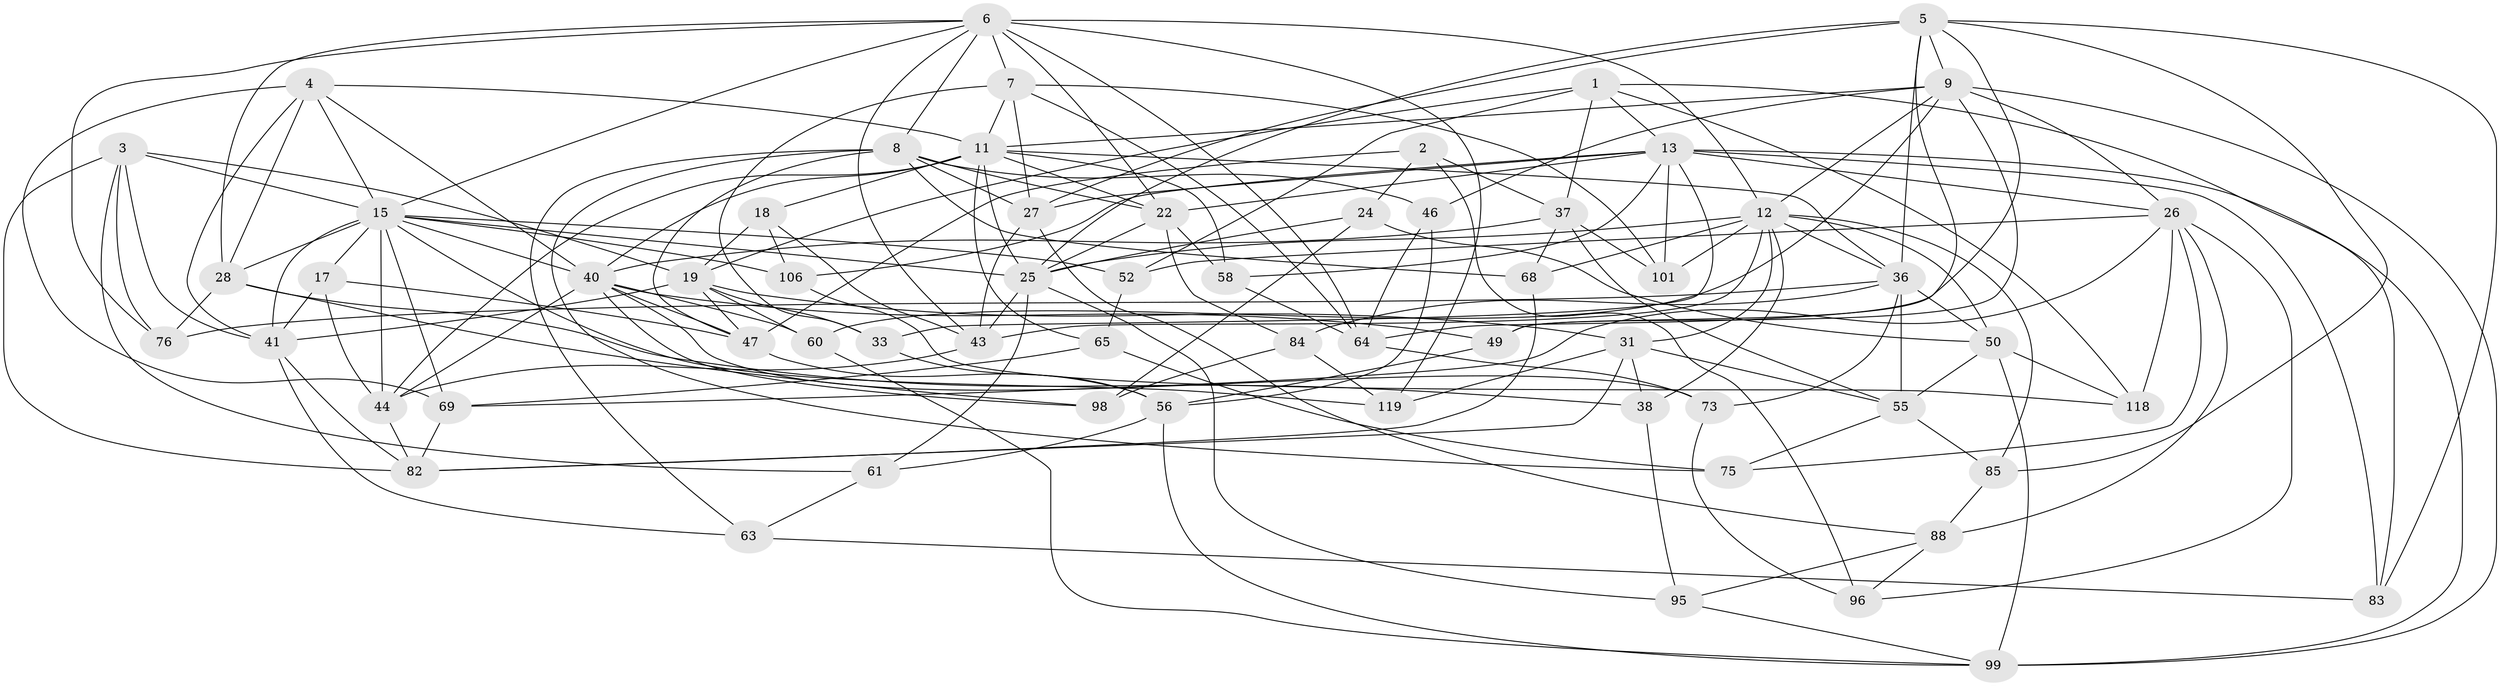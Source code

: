 // original degree distribution, {4: 1.0}
// Generated by graph-tools (version 1.1) at 2025/20/03/04/25 18:20:48]
// undirected, 62 vertices, 180 edges
graph export_dot {
graph [start="1"]
  node [color=gray90,style=filled];
  1 [super="+20"];
  2;
  3 [super="+100"];
  4 [super="+32"];
  5 [super="+14"];
  6 [super="+103+70"];
  7 [super="+120"];
  8 [super="+54+57"];
  9 [super="+10+30"];
  11 [super="+71+53+117"];
  12 [super="+23+16"];
  13 [super="+21"];
  15 [super="+81+29"];
  17;
  18;
  19 [super="+90"];
  22 [super="+48"];
  24;
  25 [super="+45+79"];
  26 [super="+77+110"];
  27 [super="+72"];
  28 [super="+35"];
  31 [super="+123"];
  33;
  36 [super="+124+62"];
  37 [super="+78"];
  38;
  40 [super="+89+112+108"];
  41 [super="+74"];
  43 [super="+66"];
  44 [super="+115"];
  46;
  47 [super="+114"];
  49;
  50 [super="+59"];
  52;
  55 [super="+121"];
  56 [super="+92"];
  58;
  60;
  61;
  63;
  64 [super="+67"];
  65;
  68;
  69 [super="+80"];
  73;
  75;
  76;
  82 [super="+113"];
  83;
  84;
  85;
  88 [super="+122"];
  95;
  96;
  98;
  99 [super="+116"];
  101;
  106;
  118;
  119;
  1 -- 83;
  1 -- 37;
  1 -- 13;
  1 -- 19;
  1 -- 52;
  1 -- 118;
  2 -- 96;
  2 -- 24;
  2 -- 47;
  2 -- 37;
  3 -- 15;
  3 -- 61;
  3 -- 41;
  3 -- 76;
  3 -- 82;
  3 -- 19;
  4 -- 69;
  4 -- 40;
  4 -- 41;
  4 -- 28;
  4 -- 11;
  4 -- 15;
  5 -- 85;
  5 -- 9;
  5 -- 64;
  5 -- 49;
  5 -- 83;
  5 -- 36;
  5 -- 25;
  5 -- 27;
  6 -- 64;
  6 -- 119;
  6 -- 43;
  6 -- 76;
  6 -- 28;
  6 -- 7;
  6 -- 22;
  6 -- 8;
  6 -- 15;
  6 -- 12;
  7 -- 33;
  7 -- 101;
  7 -- 64;
  7 -- 27;
  7 -- 11;
  8 -- 22;
  8 -- 68;
  8 -- 63;
  8 -- 47;
  8 -- 27;
  8 -- 75;
  8 -- 46;
  9 -- 26;
  9 -- 99;
  9 -- 46;
  9 -- 11;
  9 -- 60;
  9 -- 49;
  9 -- 12;
  11 -- 58;
  11 -- 18;
  11 -- 25;
  11 -- 65;
  11 -- 22 [weight=2];
  11 -- 40;
  11 -- 36;
  11 -- 44;
  12 -- 38;
  12 -- 31;
  12 -- 25 [weight=2];
  12 -- 36;
  12 -- 68;
  12 -- 101;
  12 -- 43;
  12 -- 50;
  12 -- 85;
  13 -- 58;
  13 -- 106;
  13 -- 33;
  13 -- 99;
  13 -- 101;
  13 -- 83;
  13 -- 22;
  13 -- 26;
  13 -- 27;
  15 -- 52;
  15 -- 119;
  15 -- 40;
  15 -- 25;
  15 -- 44;
  15 -- 41 [weight=2];
  15 -- 17;
  15 -- 69;
  15 -- 106;
  15 -- 28;
  17 -- 44;
  17 -- 47;
  17 -- 41;
  18 -- 106;
  18 -- 43;
  18 -- 19;
  19 -- 31;
  19 -- 47;
  19 -- 33;
  19 -- 41;
  19 -- 60;
  22 -- 84;
  22 -- 25;
  22 -- 58;
  24 -- 98;
  24 -- 25;
  24 -- 50;
  25 -- 61;
  25 -- 43;
  25 -- 95;
  26 -- 88 [weight=2];
  26 -- 96;
  26 -- 52;
  26 -- 75;
  26 -- 69 [weight=2];
  26 -- 118;
  27 -- 43;
  27 -- 88;
  28 -- 76;
  28 -- 98;
  28 -- 38;
  31 -- 38;
  31 -- 82;
  31 -- 119;
  31 -- 55;
  33 -- 56;
  36 -- 84;
  36 -- 50;
  36 -- 55;
  36 -- 76;
  36 -- 73;
  37 -- 101;
  37 -- 55;
  37 -- 68;
  37 -- 40;
  38 -- 95;
  40 -- 73;
  40 -- 60;
  40 -- 49;
  40 -- 44;
  40 -- 98;
  40 -- 47;
  41 -- 82;
  41 -- 63;
  43 -- 44;
  44 -- 82;
  46 -- 64;
  46 -- 56;
  47 -- 56;
  49 -- 56;
  50 -- 118;
  50 -- 55;
  50 -- 99;
  52 -- 65;
  55 -- 85;
  55 -- 75;
  56 -- 99;
  56 -- 61;
  58 -- 64;
  60 -- 99;
  61 -- 63;
  63 -- 83;
  64 -- 73;
  65 -- 75;
  65 -- 69;
  68 -- 82;
  69 -- 82;
  73 -- 96;
  84 -- 98;
  84 -- 119;
  85 -- 88;
  88 -- 96;
  88 -- 95;
  95 -- 99;
  106 -- 118;
}
